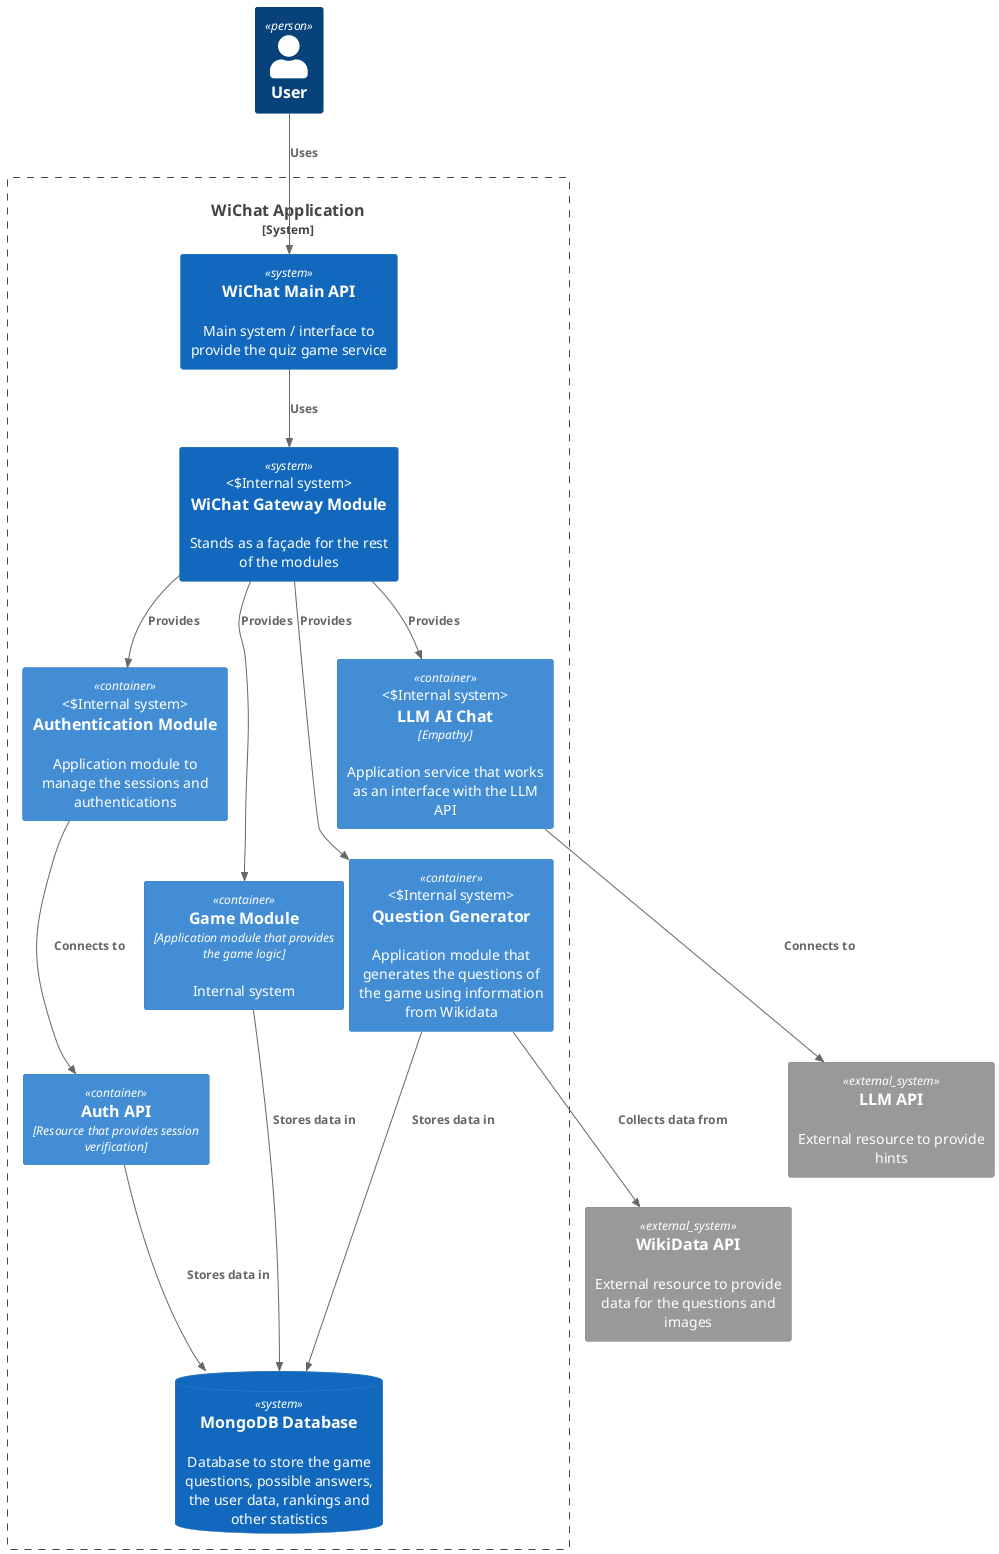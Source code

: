 @startuml C4_Business_Context_Diagram
!include <C4/C4_Container>

top to bottom direction

Person(user, "User")
System_Boundary(quizGame, "WiChat Application") {
    System(wichat, "WiChat Main API", "Main system / interface to provide the quiz game service")
    System(gateway, "WiChat Gateway Module", "Stands as a façade for the rest of the modules", "Internal system")
    Container(llmChat, "LLM AI Chat", "Empathy", "Application service that works as an interface with the LLM API", "Internal system")
    Container(auth, "Authentication Module", "", "Application module to manage the sessions and authentications", "Internal system")
    Container(gameService, "Game Module", "Application module that provides the game logic", "Internal system")
    Container(questionGen, "Question Generator", "", "Application module that generates the questions of the game using information from Wikidata", "Internal system")
    Container(authAPI, "Auth API", "Resource that provides session verification")
    SystemDb(mongodb, "MongoDB Database", "Database to store the game questions, possible answers, the user data, rankings and other statistics")    
}
System_Ext(wikidata, "WikiData API", "External resource to provide data for the questions and images")
System_Ext(llm, "LLM API", "External resource to provide hints")

Rel(user, wichat, "Uses")
Rel(wichat, gateway, "Uses")
Rel(gateway, llmChat, "Provides")
Rel(gateway, auth, "Provides")
Rel(gateway, questionGen, "Provides")
Rel(gateway, gameService, "Provides")
Rel(llmChat, llm, "Connects to")
Rel(auth, authAPI, "Connects to")
Rel(authAPI, mongodb, "Stores data in")
Rel(questionGen, mongodb, "Stores data in")
Rel(gameService, mongodb, "Stores data in")
Rel(questionGen, wikidata, "Collects data from")

@enduml
